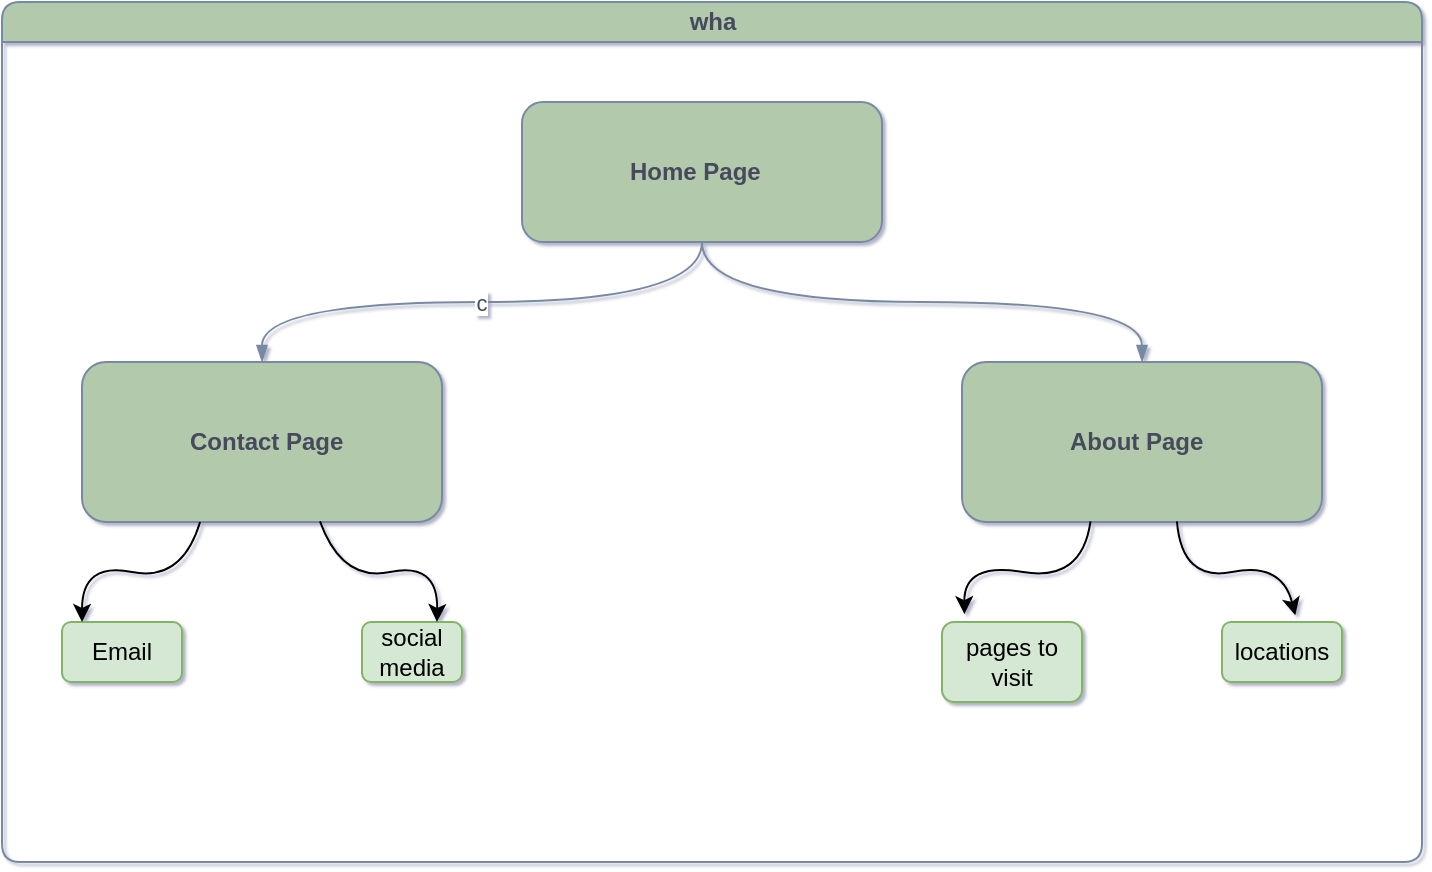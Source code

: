 <mxfile version="16.5.6" type="github">
  <diagram id="prtHgNgQTEPvFCAcTncT" name="Page-1">
    <mxGraphModel dx="757" dy="517" grid="1" gridSize="10" guides="1" tooltips="1" connect="1" arrows="1" fold="1" page="1" pageScale="1" pageWidth="827" pageHeight="1169" background="none" math="0" shadow="1">
      <root>
        <mxCell id="0" />
        <mxCell id="1" parent="0" />
        <mxCell id="dNxyNK7c78bLwvsdeMH5-11" value="wha" style="swimlane;html=1;startSize=20;horizontal=1;containerType=tree;glass=0;fillColor=#B2C9AB;strokeColor=#788AA3;fontColor=#46495D;rounded=1;" parent="1" vertex="1">
          <mxGeometry x="90" y="60" width="710" height="430" as="geometry" />
        </mxCell>
        <UserObject label="Home Page" name="Tessa Miller" position="CFO" location="Office 1" email="me@example.com" placeholders="1" link="https://www.draw.io" id="dNxyNK7c78bLwvsdeMH5-12">
          <mxCell style="label;image=https://cdn3.iconfinder.com/data/icons/user-avatars-1/512/users-3-128.png;whiteSpace=wrap;html=1;glass=0;treeMoving=1;treeFolding=1;fillColor=#B2C9AB;strokeColor=#788AA3;fontColor=#46495D;rounded=1;" parent="dNxyNK7c78bLwvsdeMH5-11" vertex="1">
            <mxGeometry x="260" y="50" width="180" height="70" as="geometry" />
          </mxCell>
        </UserObject>
        <mxCell id="dNxyNK7c78bLwvsdeMH5-13" value="c" style="endArrow=blockThin;endFill=1;fontSize=11;edgeStyle=elbowEdgeStyle;elbow=vertical;strokeColor=#788AA3;fontColor=#46495D;curved=1;rounded=1;" parent="dNxyNK7c78bLwvsdeMH5-11" source="dNxyNK7c78bLwvsdeMH5-12" target="dNxyNK7c78bLwvsdeMH5-14" edge="1">
          <mxGeometry relative="1" as="geometry" />
        </mxCell>
        <UserObject label="Contact Page" name="Edward Morrison" position="Brand Manager" location="Office 2" email="me@example.com" placeholders="1" link="https://www.draw.io" id="dNxyNK7c78bLwvsdeMH5-14">
          <mxCell style="label;image=https://cdn3.iconfinder.com/data/icons/user-avatars-1/512/users-10-3-128.png;whiteSpace=wrap;html=1;glass=0;treeFolding=1;treeMoving=1;fillColor=#B2C9AB;strokeColor=#788AA3;fontColor=#46495D;rounded=1;" parent="dNxyNK7c78bLwvsdeMH5-11" vertex="1" collapsed="1">
            <mxGeometry x="40" y="180" width="180" height="80" as="geometry" />
          </mxCell>
        </UserObject>
        <mxCell id="dNxyNK7c78bLwvsdeMH5-17" value="" style="endArrow=blockThin;endFill=1;fontSize=11;edgeStyle=elbowEdgeStyle;elbow=vertical;strokeColor=#788AA3;fontColor=#46495D;curved=1;rounded=1;" parent="dNxyNK7c78bLwvsdeMH5-11" source="dNxyNK7c78bLwvsdeMH5-12" target="dNxyNK7c78bLwvsdeMH5-18" edge="1">
          <mxGeometry relative="1" as="geometry" />
        </mxCell>
        <UserObject label="About Page" name="Alison Donovan" position="System Admin" location="Office 3" email="me@example.com" placeholders="1" link="https://www.draw.io" id="dNxyNK7c78bLwvsdeMH5-18">
          <mxCell style="label;image=https://cdn3.iconfinder.com/data/icons/user-avatars-1/512/users-2-128.png;whiteSpace=wrap;html=1;glass=0;fillColor=#B2C9AB;strokeColor=#788AA3;fontColor=#46495D;rounded=1;" parent="dNxyNK7c78bLwvsdeMH5-11" vertex="1">
            <mxGeometry x="480" y="180" width="180" height="80" as="geometry" />
          </mxCell>
        </UserObject>
        <mxCell id="a57rna23Dj6VnsF5qEz1-4" value="Email" style="rounded=1;whiteSpace=wrap;html=1;fillColor=#d5e8d4;strokeColor=#82b366;" vertex="1" parent="dNxyNK7c78bLwvsdeMH5-11">
          <mxGeometry x="30" y="310" width="60" height="30" as="geometry" />
        </mxCell>
        <mxCell id="a57rna23Dj6VnsF5qEz1-10" value="" style="curved=1;endArrow=classic;html=1;rounded=1;entryX=0.167;entryY=0;entryDx=0;entryDy=0;entryPerimeter=0;exitX=0.328;exitY=1;exitDx=0;exitDy=0;exitPerimeter=0;" edge="1" parent="dNxyNK7c78bLwvsdeMH5-11" source="dNxyNK7c78bLwvsdeMH5-14" target="a57rna23Dj6VnsF5qEz1-4">
          <mxGeometry width="50" height="50" relative="1" as="geometry">
            <mxPoint x="30" y="230" as="sourcePoint" />
            <mxPoint x="40" y="300" as="targetPoint" />
            <Array as="points">
              <mxPoint x="90" y="290" />
              <mxPoint x="40" y="280" />
            </Array>
          </mxGeometry>
        </mxCell>
        <mxCell id="a57rna23Dj6VnsF5qEz1-11" value="social media" style="rounded=1;whiteSpace=wrap;html=1;fillColor=#d5e8d4;strokeColor=#82b366;" vertex="1" parent="dNxyNK7c78bLwvsdeMH5-11">
          <mxGeometry x="180" y="310" width="50" height="30" as="geometry" />
        </mxCell>
        <mxCell id="a57rna23Dj6VnsF5qEz1-12" value="" style="curved=1;endArrow=classic;html=1;rounded=1;exitX=0.661;exitY=0.996;exitDx=0;exitDy=0;exitPerimeter=0;entryX=0.75;entryY=0;entryDx=0;entryDy=0;" edge="1" parent="dNxyNK7c78bLwvsdeMH5-11" source="dNxyNK7c78bLwvsdeMH5-14" target="a57rna23Dj6VnsF5qEz1-11">
          <mxGeometry width="50" height="50" relative="1" as="geometry">
            <mxPoint x="130" y="262" as="sourcePoint" />
            <mxPoint x="190" y="300" as="targetPoint" />
            <Array as="points">
              <mxPoint x="170" y="290" />
              <mxPoint x="218" y="280" />
            </Array>
          </mxGeometry>
        </mxCell>
        <mxCell id="a57rna23Dj6VnsF5qEz1-14" value="pages to visit" style="rounded=1;whiteSpace=wrap;html=1;fillColor=#d5e8d4;strokeColor=#82b366;" vertex="1" parent="dNxyNK7c78bLwvsdeMH5-11">
          <mxGeometry x="470" y="310" width="70" height="40" as="geometry" />
        </mxCell>
        <mxCell id="a57rna23Dj6VnsF5qEz1-15" value="locations" style="rounded=1;whiteSpace=wrap;html=1;fillColor=#d5e8d4;strokeColor=#82b366;" vertex="1" parent="dNxyNK7c78bLwvsdeMH5-11">
          <mxGeometry x="610" y="310" width="60" height="30" as="geometry" />
        </mxCell>
        <mxCell id="a57rna23Dj6VnsF5qEz1-16" value="" style="curved=1;endArrow=classic;html=1;rounded=1;entryX=0.16;entryY=-0.098;entryDx=0;entryDy=0;entryPerimeter=0;exitX=0.357;exitY=0.996;exitDx=0;exitDy=0;exitPerimeter=0;" edge="1" parent="dNxyNK7c78bLwvsdeMH5-11" source="dNxyNK7c78bLwvsdeMH5-18" target="a57rna23Dj6VnsF5qEz1-14">
          <mxGeometry width="50" height="50" relative="1" as="geometry">
            <mxPoint x="460" y="230" as="sourcePoint" />
            <mxPoint x="480" y="300" as="targetPoint" />
            <Array as="points">
              <mxPoint x="540" y="290" />
              <mxPoint x="481" y="280" />
            </Array>
          </mxGeometry>
        </mxCell>
        <mxCell id="a57rna23Dj6VnsF5qEz1-17" value="" style="curved=1;endArrow=classic;html=1;rounded=1;exitX=0.597;exitY=0.996;exitDx=0;exitDy=0;exitPerimeter=0;entryX=0.611;entryY=-0.111;entryDx=0;entryDy=0;entryPerimeter=0;" edge="1" parent="dNxyNK7c78bLwvsdeMH5-11" source="dNxyNK7c78bLwvsdeMH5-18" target="a57rna23Dj6VnsF5qEz1-15">
          <mxGeometry width="50" height="50" relative="1" as="geometry">
            <mxPoint x="590" y="355" as="sourcePoint" />
            <mxPoint x="640" y="305" as="targetPoint" />
            <Array as="points">
              <mxPoint x="590" y="290" />
              <mxPoint x="640" y="280" />
            </Array>
          </mxGeometry>
        </mxCell>
      </root>
    </mxGraphModel>
  </diagram>
</mxfile>
